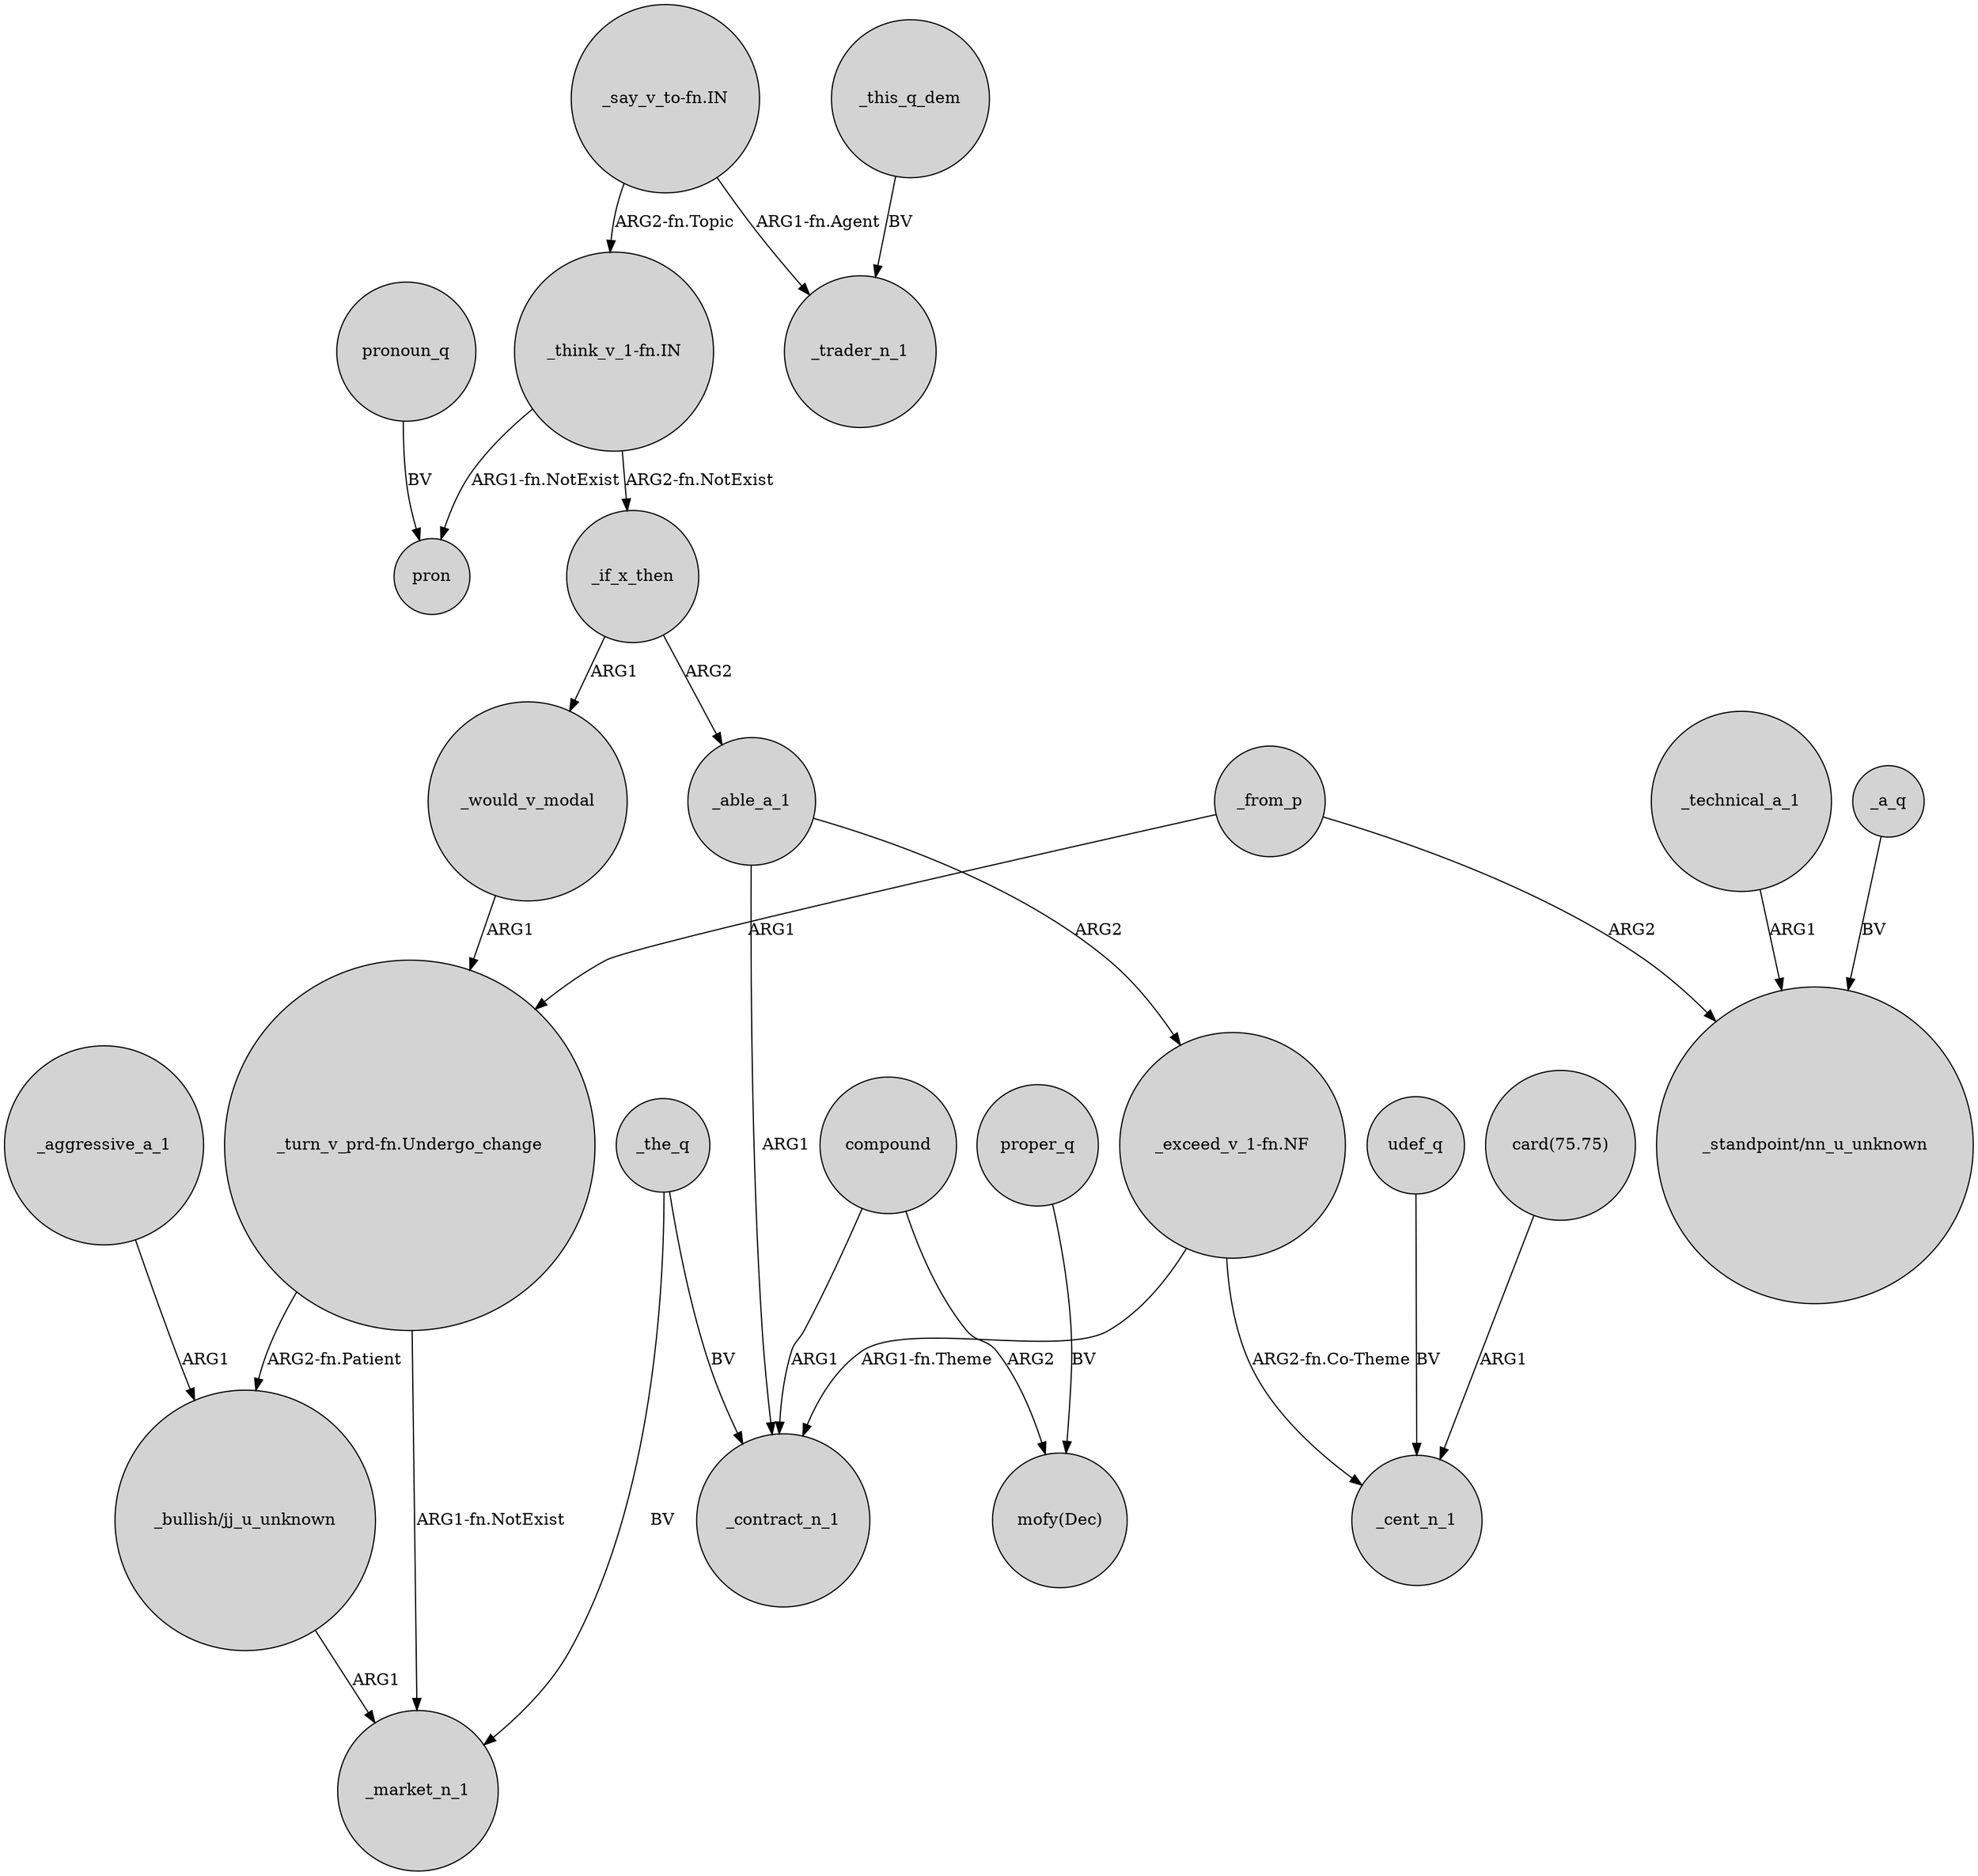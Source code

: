 digraph {
	node [shape=circle style=filled]
	"_think_v_1-fn.IN" -> pron [label="ARG1-fn.NotExist"]
	_technical_a_1 -> "_standpoint/nn_u_unknown" [label=ARG1]
	"_exceed_v_1-fn.NF" -> _cent_n_1 [label="ARG2-fn.Co-Theme"]
	proper_q -> "mofy(Dec)" [label=BV]
	"_say_v_to-fn.IN" -> "_think_v_1-fn.IN" [label="ARG2-fn.Topic"]
	compound -> _contract_n_1 [label=ARG1]
	_would_v_modal -> "_turn_v_prd-fn.Undergo_change" [label=ARG1]
	_able_a_1 -> "_exceed_v_1-fn.NF" [label=ARG2]
	udef_q -> _cent_n_1 [label=BV]
	_this_q_dem -> _trader_n_1 [label=BV]
	pronoun_q -> pron [label=BV]
	_the_q -> _contract_n_1 [label=BV]
	"_turn_v_prd-fn.Undergo_change" -> _market_n_1 [label="ARG1-fn.NotExist"]
	"card(75.75)" -> _cent_n_1 [label=ARG1]
	_if_x_then -> _able_a_1 [label=ARG2]
	_aggressive_a_1 -> "_bullish/jj_u_unknown" [label=ARG1]
	_from_p -> "_standpoint/nn_u_unknown" [label=ARG2]
	"_exceed_v_1-fn.NF" -> _contract_n_1 [label="ARG1-fn.Theme"]
	"_think_v_1-fn.IN" -> _if_x_then [label="ARG2-fn.NotExist"]
	_if_x_then -> _would_v_modal [label=ARG1]
	"_turn_v_prd-fn.Undergo_change" -> "_bullish/jj_u_unknown" [label="ARG2-fn.Patient"]
	_a_q -> "_standpoint/nn_u_unknown" [label=BV]
	_able_a_1 -> _contract_n_1 [label=ARG1]
	_the_q -> _market_n_1 [label=BV]
	_from_p -> "_turn_v_prd-fn.Undergo_change" [label=ARG1]
	"_bullish/jj_u_unknown" -> _market_n_1 [label=ARG1]
	compound -> "mofy(Dec)" [label=ARG2]
	"_say_v_to-fn.IN" -> _trader_n_1 [label="ARG1-fn.Agent"]
}
